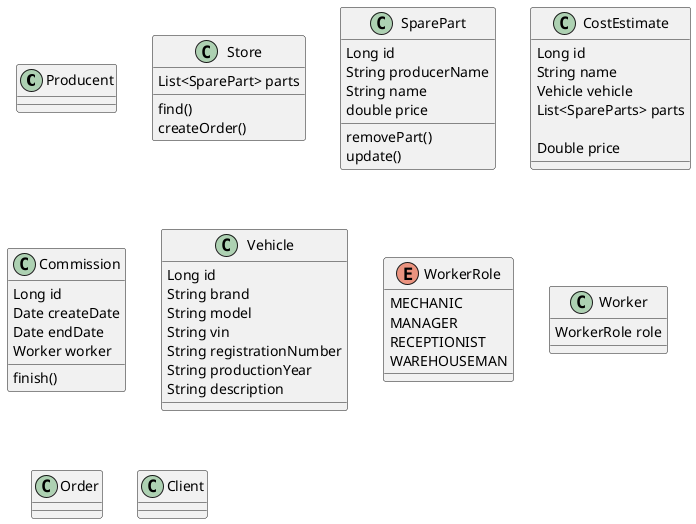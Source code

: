 @startuml
'https://plantuml.com/class-diagram


class Producent {

}

class Store {

    List<SparePart> parts

    find()
    createOrder()

}


class SparePart {
    Long id
    String producerName
    String name
    double price

    removePart()
    update()

}

class CostEstimate {
    Long id
    String name
    Vehicle vehicle
    List<SpareParts> parts

    Double price
}




class Commission {
    Long id
    Date createDate
    Date endDate
    Worker worker



    finish()
}

class Vehicle {
    Long id
    String brand
    String model
    String vin
    String registrationNumber
    String productionYear
    String description
}


enum WorkerRole {
    MECHANIC
    MANAGER
    RECEPTIONIST
    WAREHOUSEMAN
}

class Worker {
    WorkerRole role

}

class Order {

}

class Client {
}





'
'abstract class AbstractList
'abstract AbstractCollection
'interface List
'interface Collection



'List <|-- AbstractList
'Collection <|-- AbstractCollection

'Collection <|- List
'AbstractCollection <|- AbstractList
'AbstractList <|-- ArrayList

'class ArrayList {
'Object[] elementData
'size()
'}

'enum TimeUnit {
'DAYS
'HOURS
'MINUTES
'}

@enduml
